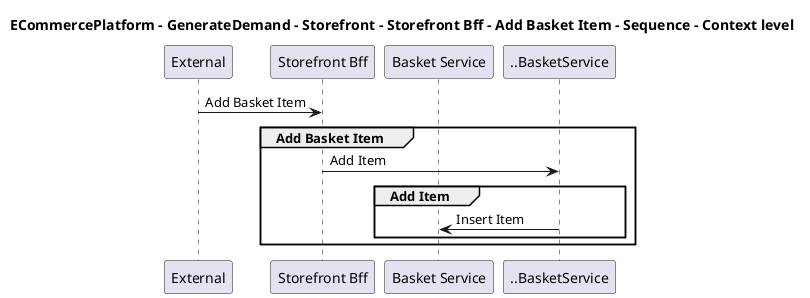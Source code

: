 @startuml

title ECommercePlatform - GenerateDemand - Storefront - Storefront Bff - Add Basket Item - Sequence - Context level

participant "External" as C4InterFlow.SoftwareSystems.ExternalSystem
participant "Storefront Bff" as ECommercePlatform.GenerateDemand.Storefront.SoftwareSystems.StorefrontBff
participant "Basket Service" as ECommercePlatform.GenerateDemand.Basket.SoftwareSystems.BasketService

C4InterFlow.SoftwareSystems.ExternalSystem -> ECommercePlatform.GenerateDemand.Storefront.SoftwareSystems.StorefrontBff : Add Basket Item
group Add Basket Item
ECommercePlatform.GenerateDemand.Storefront.SoftwareSystems.StorefrontBff -> ..BasketService : Add Item
group Add Item
..BasketService -> ECommercePlatform.GenerateDemand.Basket.SoftwareSystems.BasketService : Insert Item
end
end


@enduml
